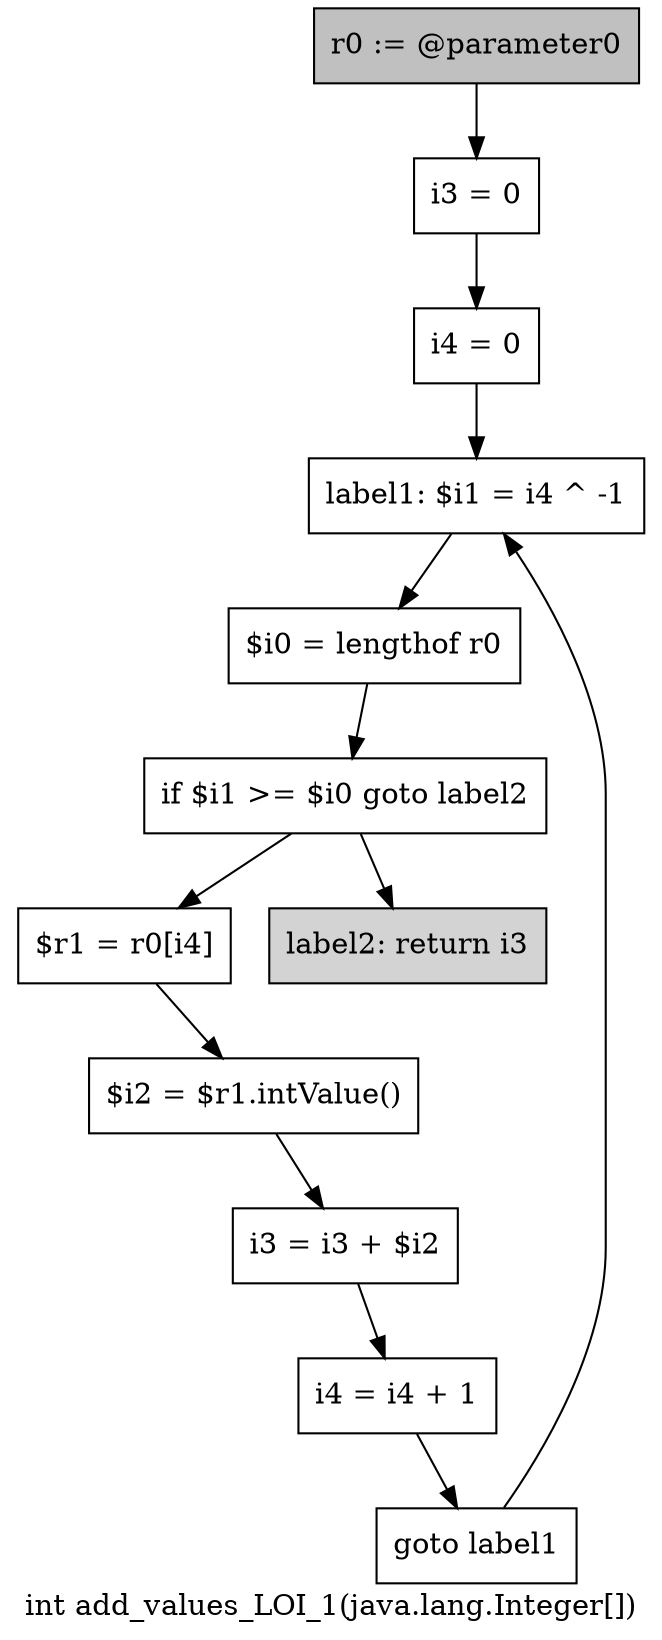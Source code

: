 digraph "int add_values_LOI_1(java.lang.Integer[])" {
    label="int add_values_LOI_1(java.lang.Integer[])";
    node [shape=box];
    "0" [style=filled,fillcolor=gray,label="r0 := @parameter0",];
    "1" [label="i3 = 0",];
    "0"->"1";
    "2" [label="i4 = 0",];
    "1"->"2";
    "3" [label="label1: $i1 = i4 ^ -1",];
    "2"->"3";
    "4" [label="$i0 = lengthof r0",];
    "3"->"4";
    "5" [label="if $i1 >= $i0 goto label2",];
    "4"->"5";
    "6" [label="$r1 = r0[i4]",];
    "5"->"6";
    "11" [style=filled,fillcolor=lightgray,label="label2: return i3",];
    "5"->"11";
    "7" [label="$i2 = $r1.intValue()",];
    "6"->"7";
    "8" [label="i3 = i3 + $i2",];
    "7"->"8";
    "9" [label="i4 = i4 + 1",];
    "8"->"9";
    "10" [label="goto label1",];
    "9"->"10";
    "10"->"3";
}
